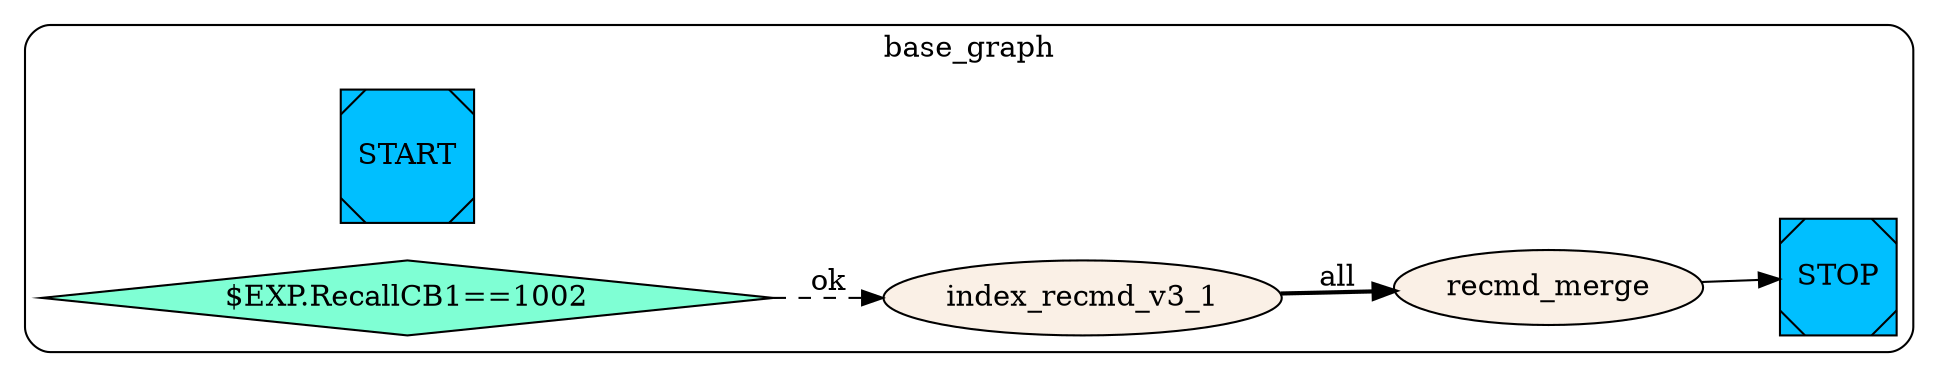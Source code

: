 digraph G {
    rankdir=LR;
  subgraph cluster_base_graph{
    style = rounded;
    label = "base_graph";
    base_graph__START__[color=black fillcolor=deepskyblue style=filled shape=Msquare label="START"];
    base_graph__STOP__[color=black fillcolor=deepskyblue style=filled shape=Msquare label="STOP"];
    base_graph_index_recmd_v3_1 [label="index_recmd_v3_1" color=black fillcolor=linen style=filled];
    base_graph_recmd_merge [label="recmd_merge" color=black fillcolor=linen style=filled];
    base_graph_base_graph_0 [label="$EXP.RecallCB1==1002" shape=diamond color=black fillcolor=aquamarine style=filled];
    base_graph_recmd_merge -> base_graph__STOP__;
    base_graph_index_recmd_v3_1 -> base_graph_recmd_merge [style=bold label="all"];
    base_graph_base_graph_0 -> base_graph_index_recmd_v3_1 [style=dashed label="ok"];
};
}
